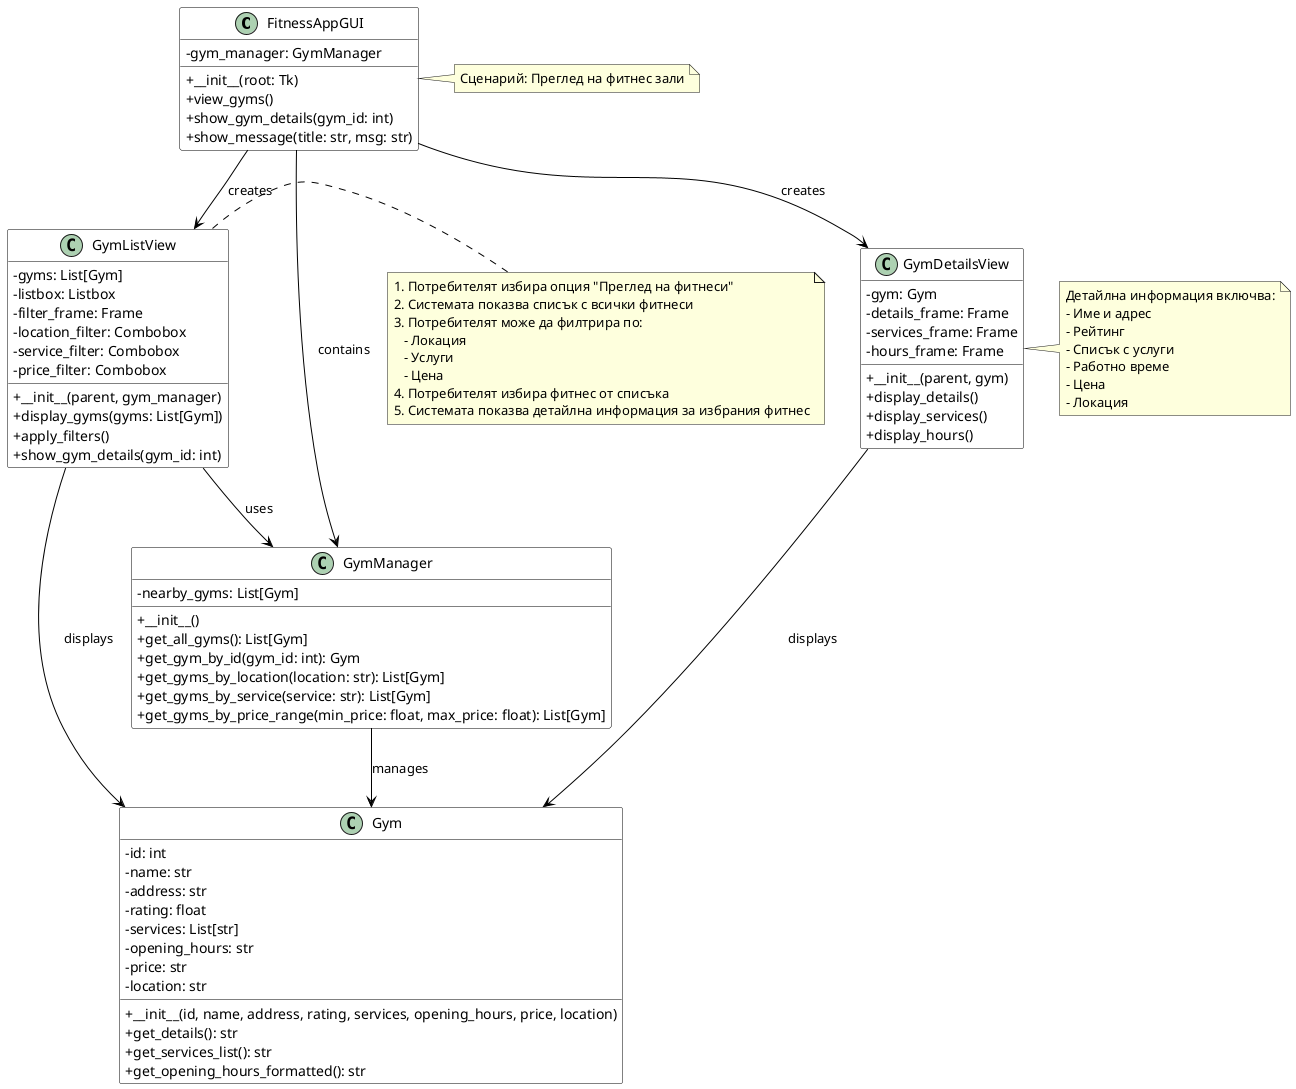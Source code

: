 @startuml View Gyms Scenario

' Стилове
skinparam classAttributeIconSize 0
skinparam class {
  BackgroundColor White
  ArrowColor Black
  BorderColor Black
}

' Основни класове за сценария с преглед на фитнеси
class FitnessAppGUI {
  - gym_manager: GymManager
  + __init__(root: Tk)
  + view_gyms()
  + show_gym_details(gym_id: int)
  + show_message(title: str, msg: str)
}

class GymManager {
  - nearby_gyms: List[Gym]
  + __init__()
  + get_all_gyms(): List[Gym]
  + get_gym_by_id(gym_id: int): Gym
  + get_gyms_by_location(location: str): List[Gym]
  + get_gyms_by_service(service: str): List[Gym]
  + get_gyms_by_price_range(min_price: float, max_price: float): List[Gym]
}

' Модели
class Gym {
  - id: int
  - name: str
  - address: str
  - rating: float
  - services: List[str]
  - opening_hours: str
  - price: str
  - location: str
  + __init__(id, name, address, rating, services, opening_hours, price, location)
  + get_details(): str
  + get_services_list(): str
  + get_opening_hours_formatted(): str
}

' Форми
class GymListView {
  - gyms: List[Gym]
  - listbox: Listbox
  - filter_frame: Frame
  - location_filter: Combobox
  - service_filter: Combobox
  - price_filter: Combobox
  + __init__(parent, gym_manager)
  + display_gyms(gyms: List[Gym])
  + apply_filters()
  + show_gym_details(gym_id: int)
}

class GymDetailsView {
  - gym: Gym
  - details_frame: Frame
  - services_frame: Frame
  - hours_frame: Frame
  + __init__(parent, gym)
  + display_details()
  + display_services()
  + display_hours()
}

' Връзки
FitnessAppGUI --> GymManager : contains
FitnessAppGUI --> GymListView : creates
FitnessAppGUI --> GymDetailsView : creates

GymManager --> Gym : manages

GymListView --> Gym : displays
GymListView --> GymManager : uses

GymDetailsView --> Gym : displays

' Сценарий
note right of FitnessAppGUI
  Сценарий: Преглед на фитнес зали
end note

note right of GymListView
  1. Потребителят избира опция "Преглед на фитнеси"
  2. Системата показва списък с всички фитнеси
  3. Потребителят може да филтрира по:
     - Локация
     - Услуги
     - Цена
  4. Потребителят избира фитнес от списъка
  5. Системата показва детайлна информация за избрания фитнес
end note

note right of GymDetailsView
  Детайлна информация включва:
  - Име и адрес
  - Рейтинг
  - Списък с услуги
  - Работно време
  - Цена
  - Локация
end note

@enduml 